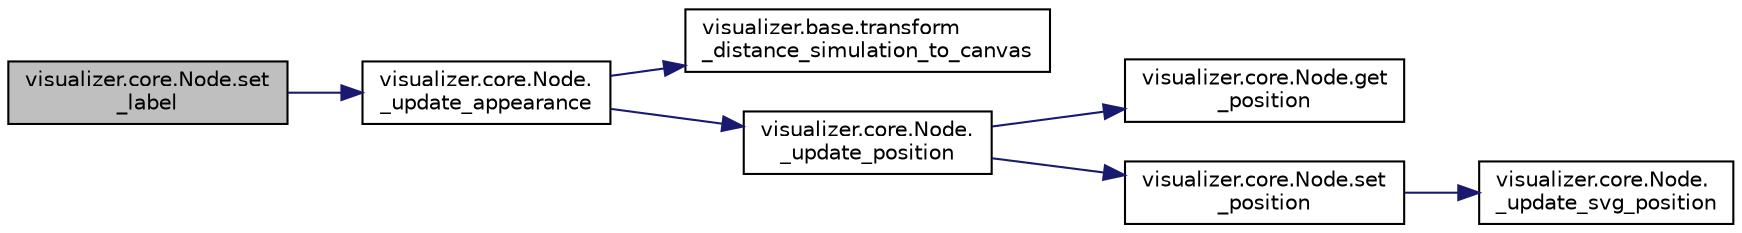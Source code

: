 digraph "visualizer.core.Node.set_label"
{
  edge [fontname="Helvetica",fontsize="10",labelfontname="Helvetica",labelfontsize="10"];
  node [fontname="Helvetica",fontsize="10",shape=record];
  rankdir="LR";
  Node1 [label="visualizer.core.Node.set\l_label",height=0.2,width=0.4,color="black", fillcolor="grey75", style="filled", fontcolor="black"];
  Node1 -> Node2 [color="midnightblue",fontsize="10",style="solid"];
  Node2 [label="visualizer.core.Node.\l_update_appearance",height=0.2,width=0.4,color="black", fillcolor="white", style="filled",URL="$d3/d81/classvisualizer_1_1core_1_1Node.html#ae5b37840dd64cdf83640f3e4e0ac7f09",tooltip="Update the node aspect to reflect the selected/highlighted state. "];
  Node2 -> Node3 [color="midnightblue",fontsize="10",style="solid"];
  Node3 [label="visualizer.base.transform\l_distance_simulation_to_canvas",height=0.2,width=0.4,color="black", fillcolor="white", style="filled",URL="$d4/d39/namespacevisualizer_1_1base.html#a653f2b3d1bace2cc520f4e286e86dbb9"];
  Node2 -> Node4 [color="midnightblue",fontsize="10",style="solid"];
  Node4 [label="visualizer.core.Node.\l_update_position",height=0.2,width=0.4,color="black", fillcolor="white", style="filled",URL="$d3/d81/classvisualizer_1_1core_1_1Node.html#ac783a9a6e8c4799d2b38cf5cc5ce71f3",tooltip="Update position function. "];
  Node4 -> Node5 [color="midnightblue",fontsize="10",style="solid"];
  Node5 [label="visualizer.core.Node.get\l_position",height=0.2,width=0.4,color="black", fillcolor="white", style="filled",URL="$d3/d81/classvisualizer_1_1core_1_1Node.html#a3282926af9cc338df801ba1789019e8e",tooltip="Get position function. "];
  Node4 -> Node6 [color="midnightblue",fontsize="10",style="solid"];
  Node6 [label="visualizer.core.Node.set\l_position",height=0.2,width=0.4,color="black", fillcolor="white", style="filled",URL="$d3/d81/classvisualizer_1_1core_1_1Node.html#ad5ef274a1963d3c93b6ec75515efd8ae",tooltip="Set position function. "];
  Node6 -> Node7 [color="midnightblue",fontsize="10",style="solid"];
  Node7 [label="visualizer.core.Node.\l_update_svg_position",height=0.2,width=0.4,color="black", fillcolor="white", style="filled",URL="$d3/d81/classvisualizer_1_1core_1_1Node.html#a8ff483c6fb127e0fabe4c1175a955bb8",tooltip="Update svg position. "];
}
